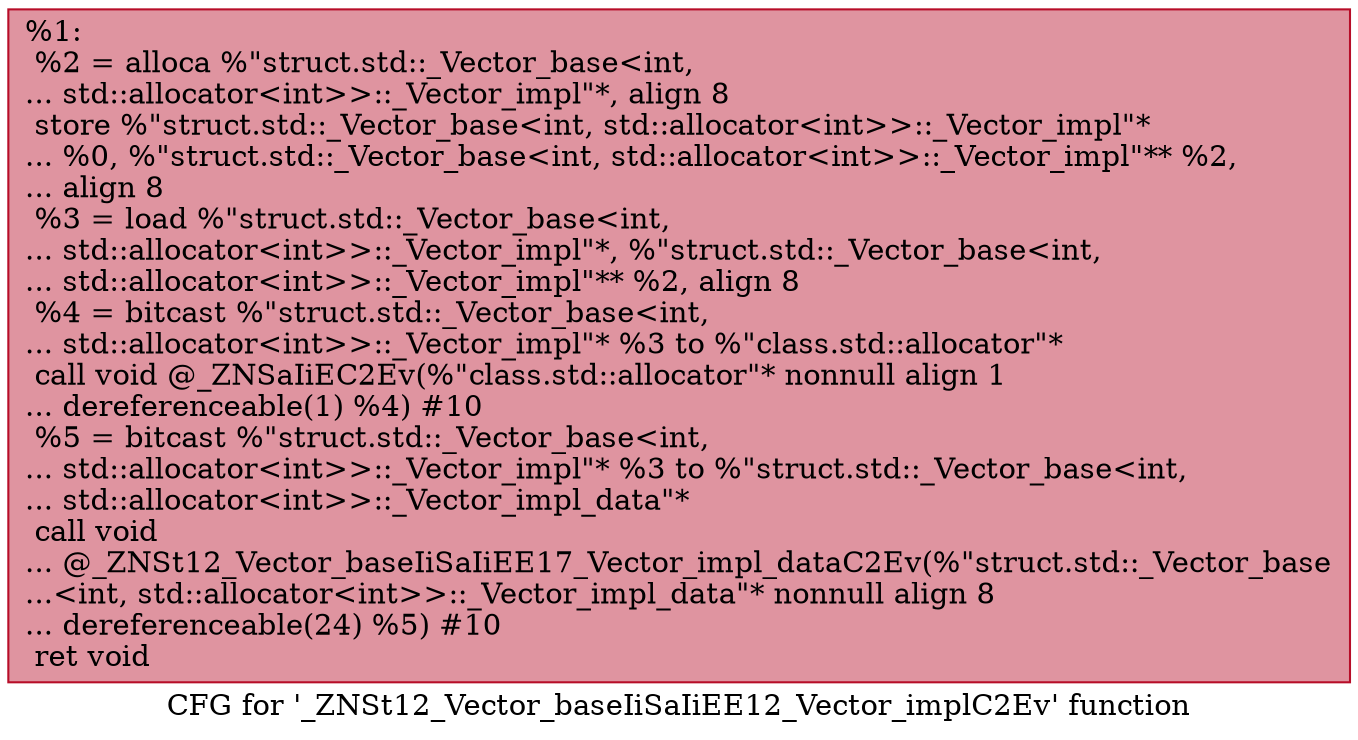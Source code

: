 digraph "CFG for '_ZNSt12_Vector_baseIiSaIiEE12_Vector_implC2Ev' function" {
	label="CFG for '_ZNSt12_Vector_baseIiSaIiEE12_Vector_implC2Ev' function";

	Node0x558fd0e1d8b0 [shape=record,color="#b70d28ff", style=filled, fillcolor="#b70d2870",label="{%1:\l  %2 = alloca %\"struct.std::_Vector_base\<int,\l... std::allocator\<int\>\>::_Vector_impl\"*, align 8\l  store %\"struct.std::_Vector_base\<int, std::allocator\<int\>\>::_Vector_impl\"*\l... %0, %\"struct.std::_Vector_base\<int, std::allocator\<int\>\>::_Vector_impl\"** %2,\l... align 8\l  %3 = load %\"struct.std::_Vector_base\<int,\l... std::allocator\<int\>\>::_Vector_impl\"*, %\"struct.std::_Vector_base\<int,\l... std::allocator\<int\>\>::_Vector_impl\"** %2, align 8\l  %4 = bitcast %\"struct.std::_Vector_base\<int,\l... std::allocator\<int\>\>::_Vector_impl\"* %3 to %\"class.std::allocator\"*\l  call void @_ZNSaIiEC2Ev(%\"class.std::allocator\"* nonnull align 1\l... dereferenceable(1) %4) #10\l  %5 = bitcast %\"struct.std::_Vector_base\<int,\l... std::allocator\<int\>\>::_Vector_impl\"* %3 to %\"struct.std::_Vector_base\<int,\l... std::allocator\<int\>\>::_Vector_impl_data\"*\l  call void\l... @_ZNSt12_Vector_baseIiSaIiEE17_Vector_impl_dataC2Ev(%\"struct.std::_Vector_base\l...\<int, std::allocator\<int\>\>::_Vector_impl_data\"* nonnull align 8\l... dereferenceable(24) %5) #10\l  ret void\l}"];
}
